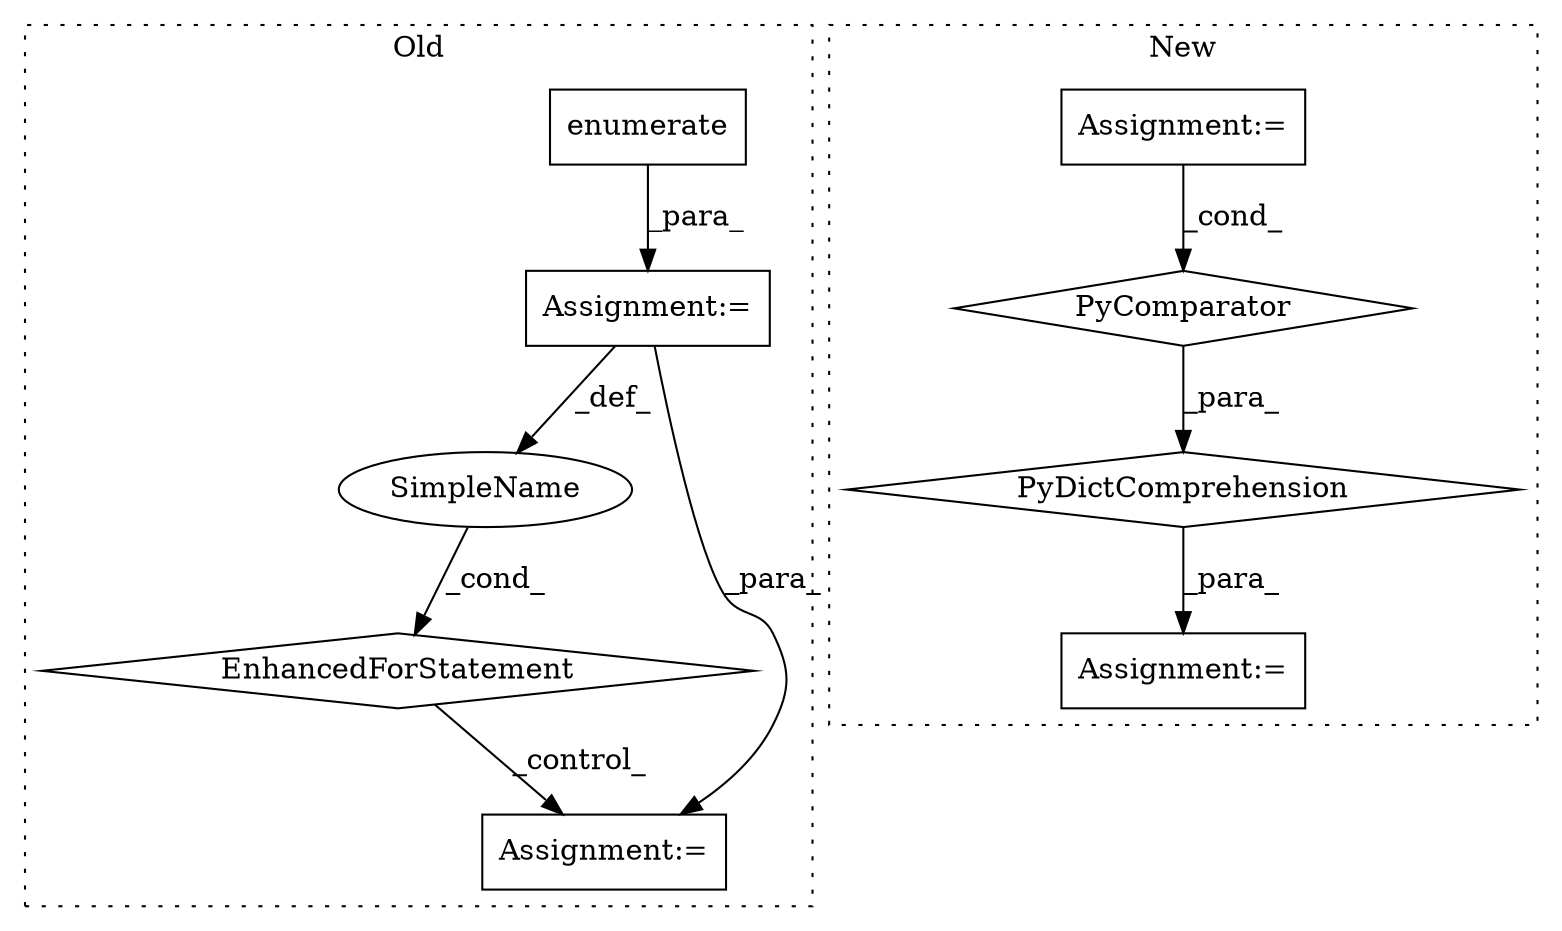 digraph G {
subgraph cluster0 {
1 [label="enumerate" a="32" s="16135,16184" l="10,1" shape="box"];
3 [label="Assignment:=" a="7" s="15970,16185" l="145,2" shape="box"];
6 [label="EnhancedForStatement" a="70" s="15970,16185" l="145,2" shape="diamond"];
8 [label="SimpleName" a="42" s="16127" l="5" shape="ellipse"];
9 [label="Assignment:=" a="7" s="16206" l="1" shape="box"];
label = "Old";
style="dotted";
}
subgraph cluster1 {
2 [label="PyDictComprehension" a="110" s="17989" l="158" shape="diamond"];
4 [label="PyComparator" a="113" s="18099" l="40" shape="diamond"];
5 [label="Assignment:=" a="7" s="18099" l="40" shape="box"];
7 [label="Assignment:=" a="7" s="17971" l="18" shape="box"];
label = "New";
style="dotted";
}
1 -> 3 [label="_para_"];
2 -> 7 [label="_para_"];
3 -> 8 [label="_def_"];
3 -> 9 [label="_para_"];
4 -> 2 [label="_para_"];
5 -> 4 [label="_cond_"];
6 -> 9 [label="_control_"];
8 -> 6 [label="_cond_"];
}